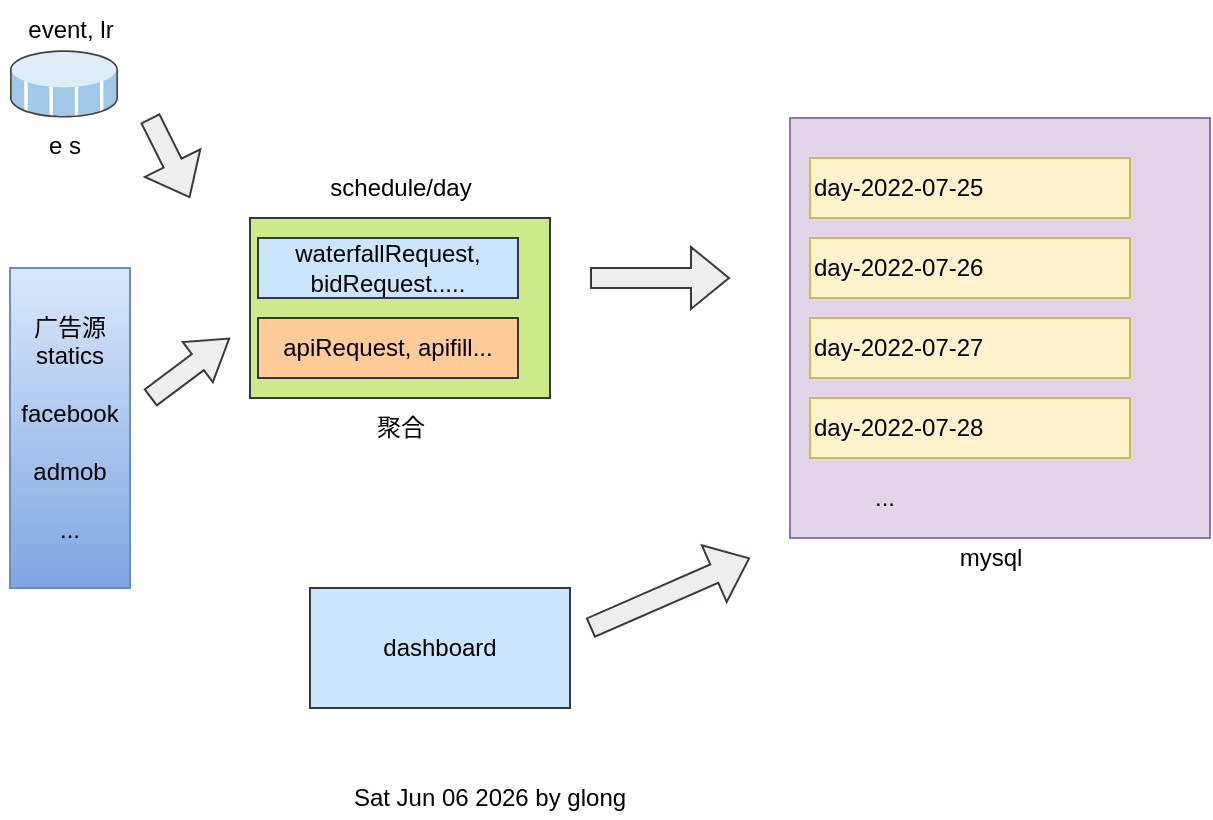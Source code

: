 <mxfile version="20.1.3" type="github">
  <diagram id="0LYhAWFJktq6X43vQ00S" name="第 1 页">
    <mxGraphModel dx="1426" dy="736" grid="1" gridSize="10" guides="1" tooltips="1" connect="1" arrows="1" fold="1" page="1" pageScale="1" pageWidth="827" pageHeight="1169" math="0" shadow="0">
      <root>
        <mxCell id="0" />
        <mxCell id="1" parent="0" />
        <mxCell id="4jouFrDu8QyW7zcsq__s-1" value="" style="rounded=0;whiteSpace=wrap;html=1;fillColor=#cdeb8b;strokeColor=#36393d;" vertex="1" parent="1">
          <mxGeometry x="280" y="550" width="150" height="90" as="geometry" />
        </mxCell>
        <mxCell id="4jouFrDu8QyW7zcsq__s-3" value="" style="whiteSpace=wrap;html=1;aspect=fixed;fillColor=#e1d5e7;strokeColor=#9673a6;" vertex="1" parent="1">
          <mxGeometry x="550" y="500" width="210" height="210" as="geometry" />
        </mxCell>
        <mxCell id="4jouFrDu8QyW7zcsq__s-4" value="day-2022-07-25" style="rounded=0;whiteSpace=wrap;html=1;align=left;fillColor=#fff2cc;strokeColor=#d6b656;" vertex="1" parent="1">
          <mxGeometry x="560" y="520" width="160" height="30" as="geometry" />
        </mxCell>
        <mxCell id="4jouFrDu8QyW7zcsq__s-5" value="day-2022-07-26" style="rounded=0;whiteSpace=wrap;html=1;align=left;fillColor=#fff2cc;strokeColor=#d6b656;" vertex="1" parent="1">
          <mxGeometry x="560" y="560" width="160" height="30" as="geometry" />
        </mxCell>
        <mxCell id="4jouFrDu8QyW7zcsq__s-6" value="&lt;span style=&quot;&quot;&gt;day-2022-07-27&lt;/span&gt;" style="rounded=0;whiteSpace=wrap;html=1;align=left;fillColor=#fff2cc;strokeColor=#d6b656;" vertex="1" parent="1">
          <mxGeometry x="560" y="600" width="160" height="30" as="geometry" />
        </mxCell>
        <mxCell id="4jouFrDu8QyW7zcsq__s-7" value="&lt;span style=&quot;&quot;&gt;day-2022-07-28&lt;/span&gt;" style="rounded=0;whiteSpace=wrap;html=1;align=left;fillColor=#fff2cc;strokeColor=#d6b656;" vertex="1" parent="1">
          <mxGeometry x="560" y="640" width="160" height="30" as="geometry" />
        </mxCell>
        <mxCell id="4jouFrDu8QyW7zcsq__s-8" value="..." style="text;html=1;align=center;verticalAlign=middle;resizable=0;points=[];autosize=1;strokeColor=none;fillColor=none;" vertex="1" parent="1">
          <mxGeometry x="582" y="675" width="30" height="30" as="geometry" />
        </mxCell>
        <mxCell id="4jouFrDu8QyW7zcsq__s-9" value="mysql" style="text;html=1;align=center;verticalAlign=middle;resizable=0;points=[];autosize=1;strokeColor=none;fillColor=none;" vertex="1" parent="1">
          <mxGeometry x="625" y="705" width="50" height="30" as="geometry" />
        </mxCell>
        <mxCell id="4jouFrDu8QyW7zcsq__s-10" value="聚合" style="text;html=1;align=center;verticalAlign=middle;resizable=0;points=[];autosize=1;strokeColor=none;fillColor=none;" vertex="1" parent="1">
          <mxGeometry x="330" y="640" width="50" height="30" as="geometry" />
        </mxCell>
        <mxCell id="4jouFrDu8QyW7zcsq__s-12" value="e s" style="sketch=0;shadow=0;dashed=0;html=1;labelPosition=center;verticalLabelPosition=bottom;verticalAlign=top;align=center;outlineConnect=0;shape=mxgraph.veeam.3d.datastore_snapshot;" vertex="1" parent="1">
          <mxGeometry x="160" y="466" width="54" height="34" as="geometry" />
        </mxCell>
        <mxCell id="4jouFrDu8QyW7zcsq__s-13" value="广告源statics&lt;br&gt;&lt;br&gt;facebook&lt;br&gt;&lt;br&gt;admob&lt;br&gt;&lt;br&gt;..." style="rounded=0;whiteSpace=wrap;html=1;fillColor=#dae8fc;gradientColor=#7ea6e0;strokeColor=#6c8ebf;" vertex="1" parent="1">
          <mxGeometry x="160" y="575" width="60" height="160" as="geometry" />
        </mxCell>
        <mxCell id="4jouFrDu8QyW7zcsq__s-14" value="waterfallRequest, bidRequest....." style="rounded=0;whiteSpace=wrap;html=1;fillColor=#cce5ff;strokeColor=#36393d;" vertex="1" parent="1">
          <mxGeometry x="284" y="560" width="130" height="30" as="geometry" />
        </mxCell>
        <mxCell id="4jouFrDu8QyW7zcsq__s-16" value="apiRequest, apifill..." style="rounded=0;whiteSpace=wrap;html=1;fillColor=#ffcc99;strokeColor=#36393d;" vertex="1" parent="1">
          <mxGeometry x="284" y="600" width="130" height="30" as="geometry" />
        </mxCell>
        <mxCell id="4jouFrDu8QyW7zcsq__s-19" value="" style="shape=flexArrow;endArrow=classic;html=1;rounded=0;fillColor=#eeeeee;strokeColor=#36393d;" edge="1" parent="1">
          <mxGeometry width="50" height="50" relative="1" as="geometry">
            <mxPoint x="230" y="500" as="sourcePoint" />
            <mxPoint x="250" y="540" as="targetPoint" />
          </mxGeometry>
        </mxCell>
        <mxCell id="4jouFrDu8QyW7zcsq__s-20" value="" style="shape=flexArrow;endArrow=classic;html=1;rounded=0;endWidth=14;endSize=6.2;fillColor=#eeeeee;strokeColor=#36393d;" edge="1" parent="1">
          <mxGeometry width="50" height="50" relative="1" as="geometry">
            <mxPoint x="230" y="640" as="sourcePoint" />
            <mxPoint x="270" y="610" as="targetPoint" />
          </mxGeometry>
        </mxCell>
        <mxCell id="4jouFrDu8QyW7zcsq__s-21" value="" style="shape=flexArrow;endArrow=classic;html=1;rounded=0;fillColor=#eeeeee;strokeColor=#36393d;" edge="1" parent="1">
          <mxGeometry width="50" height="50" relative="1" as="geometry">
            <mxPoint x="450" y="580" as="sourcePoint" />
            <mxPoint x="520" y="580" as="targetPoint" />
          </mxGeometry>
        </mxCell>
        <mxCell id="4jouFrDu8QyW7zcsq__s-22" value="schedule/day" style="text;html=1;align=center;verticalAlign=middle;resizable=0;points=[];autosize=1;strokeColor=none;fillColor=none;" vertex="1" parent="1">
          <mxGeometry x="310" y="520" width="90" height="30" as="geometry" />
        </mxCell>
        <mxCell id="4jouFrDu8QyW7zcsq__s-23" value="event, lr" style="text;html=1;align=center;verticalAlign=middle;resizable=0;points=[];autosize=1;strokeColor=none;fillColor=none;" vertex="1" parent="1">
          <mxGeometry x="155" y="441" width="70" height="30" as="geometry" />
        </mxCell>
        <mxCell id="4jouFrDu8QyW7zcsq__s-24" value="dashboard" style="rounded=0;whiteSpace=wrap;html=1;fillColor=#cce5ff;strokeColor=#36393d;" vertex="1" parent="1">
          <mxGeometry x="310" y="735" width="130" height="60" as="geometry" />
        </mxCell>
        <mxCell id="4jouFrDu8QyW7zcsq__s-25" value="" style="shape=flexArrow;endArrow=classic;html=1;rounded=0;fillColor=#eeeeee;strokeColor=#36393d;" edge="1" parent="1">
          <mxGeometry width="50" height="50" relative="1" as="geometry">
            <mxPoint x="450" y="755" as="sourcePoint" />
            <mxPoint x="530" y="720" as="targetPoint" />
          </mxGeometry>
        </mxCell>
        <UserObject label="%date{ddd mmm dd yyyy}% by glong" placeholders="1" id="4jouFrDu8QyW7zcsq__s-27">
          <mxCell style="text;html=1;strokeColor=none;fillColor=none;align=center;verticalAlign=middle;whiteSpace=wrap;overflow=hidden;" vertex="1" parent="1">
            <mxGeometry x="290" y="830" width="220" height="20" as="geometry" />
          </mxCell>
        </UserObject>
      </root>
    </mxGraphModel>
  </diagram>
</mxfile>
